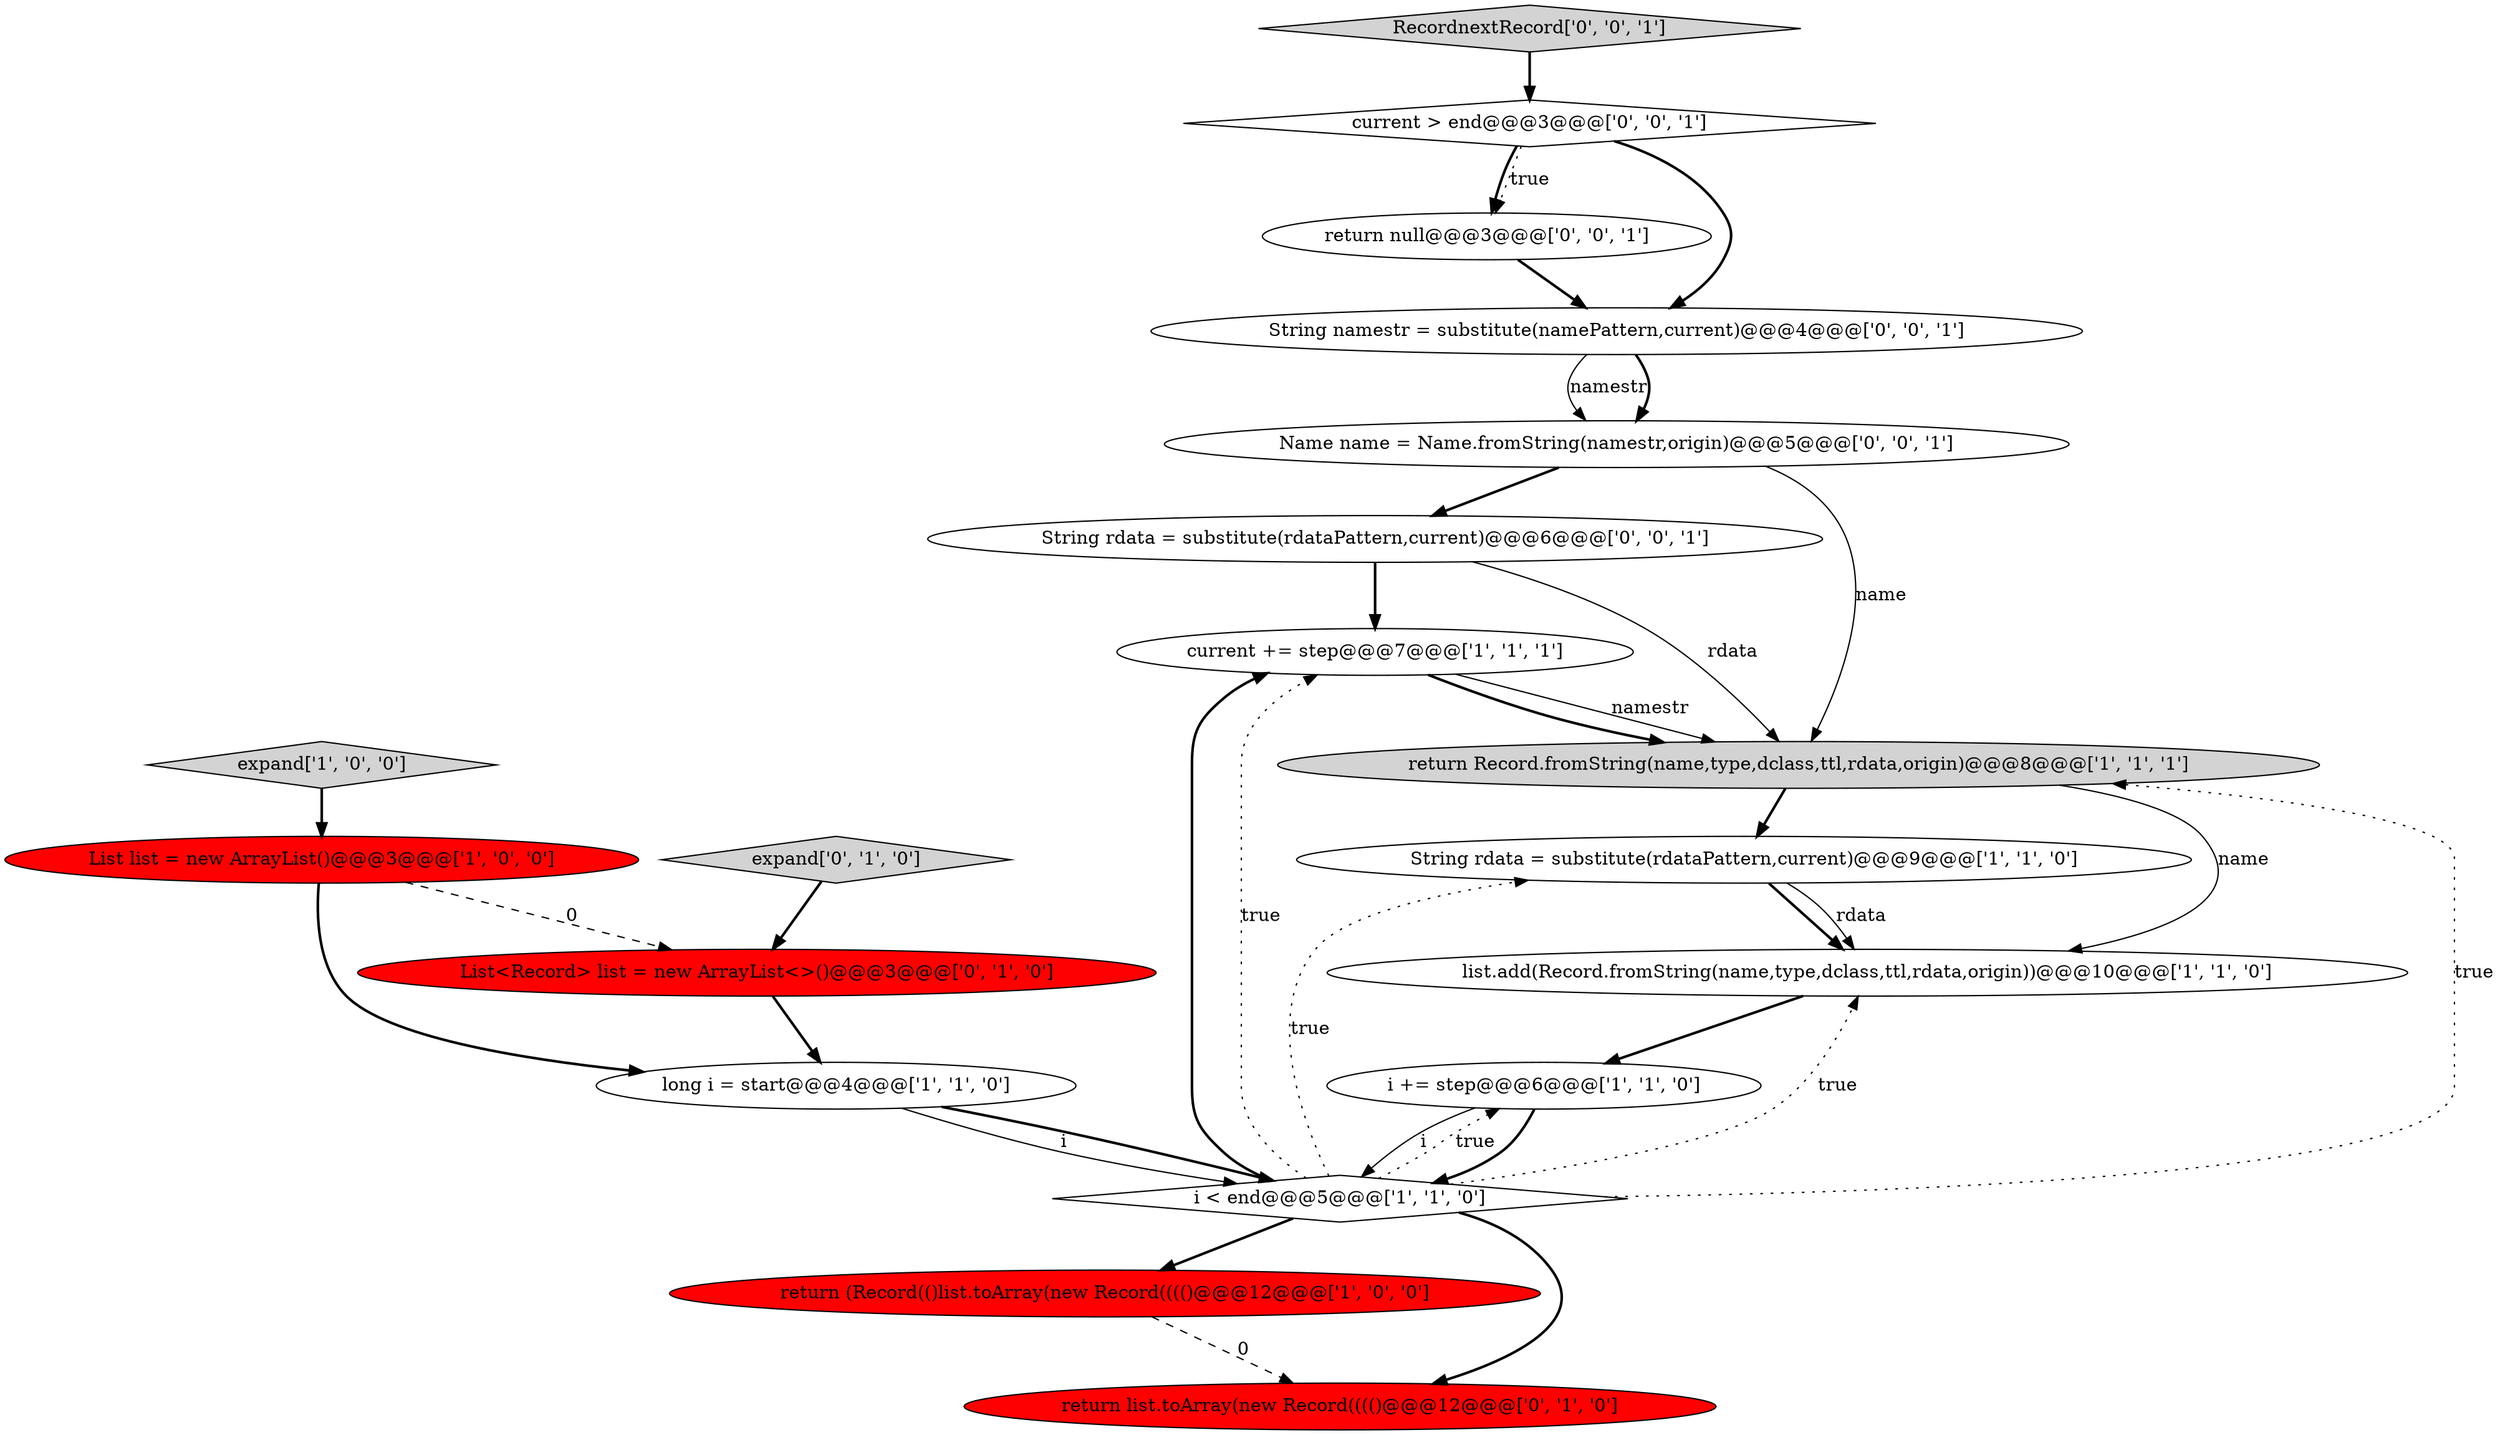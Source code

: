 digraph {
16 [style = filled, label = "String rdata = substitute(rdataPattern,current)@@@6@@@['0', '0', '1']", fillcolor = white, shape = ellipse image = "AAA0AAABBB3BBB"];
10 [style = filled, label = "List<Record> list = new ArrayList<>()@@@3@@@['0', '1', '0']", fillcolor = red, shape = ellipse image = "AAA1AAABBB2BBB"];
9 [style = filled, label = "List list = new ArrayList()@@@3@@@['1', '0', '0']", fillcolor = red, shape = ellipse image = "AAA1AAABBB1BBB"];
13 [style = filled, label = "Name name = Name.fromString(namestr,origin)@@@5@@@['0', '0', '1']", fillcolor = white, shape = ellipse image = "AAA0AAABBB3BBB"];
1 [style = filled, label = "long i = start@@@4@@@['1', '1', '0']", fillcolor = white, shape = ellipse image = "AAA0AAABBB1BBB"];
0 [style = filled, label = "String rdata = substitute(rdataPattern,current)@@@9@@@['1', '1', '0']", fillcolor = white, shape = ellipse image = "AAA0AAABBB1BBB"];
6 [style = filled, label = "current += step@@@7@@@['1', '1', '1']", fillcolor = white, shape = ellipse image = "AAA0AAABBB1BBB"];
5 [style = filled, label = "return (Record(()list.toArray(new Record(((()@@@12@@@['1', '0', '0']", fillcolor = red, shape = ellipse image = "AAA1AAABBB1BBB"];
14 [style = filled, label = "current > end@@@3@@@['0', '0', '1']", fillcolor = white, shape = diamond image = "AAA0AAABBB3BBB"];
15 [style = filled, label = "return null@@@3@@@['0', '0', '1']", fillcolor = white, shape = ellipse image = "AAA0AAABBB3BBB"];
3 [style = filled, label = "list.add(Record.fromString(name,type,dclass,ttl,rdata,origin))@@@10@@@['1', '1', '0']", fillcolor = white, shape = ellipse image = "AAA0AAABBB1BBB"];
11 [style = filled, label = "return list.toArray(new Record(((()@@@12@@@['0', '1', '0']", fillcolor = red, shape = ellipse image = "AAA1AAABBB2BBB"];
8 [style = filled, label = "return Record.fromString(name,type,dclass,ttl,rdata,origin)@@@8@@@['1', '1', '1']", fillcolor = lightgray, shape = ellipse image = "AAA0AAABBB1BBB"];
17 [style = filled, label = "String namestr = substitute(namePattern,current)@@@4@@@['0', '0', '1']", fillcolor = white, shape = ellipse image = "AAA0AAABBB3BBB"];
4 [style = filled, label = "i += step@@@6@@@['1', '1', '0']", fillcolor = white, shape = ellipse image = "AAA0AAABBB1BBB"];
12 [style = filled, label = "expand['0', '1', '0']", fillcolor = lightgray, shape = diamond image = "AAA0AAABBB2BBB"];
7 [style = filled, label = "expand['1', '0', '0']", fillcolor = lightgray, shape = diamond image = "AAA0AAABBB1BBB"];
2 [style = filled, label = "i < end@@@5@@@['1', '1', '0']", fillcolor = white, shape = diamond image = "AAA0AAABBB1BBB"];
18 [style = filled, label = "RecordnextRecord['0', '0', '1']", fillcolor = lightgray, shape = diamond image = "AAA0AAABBB3BBB"];
2->3 [style = dotted, label="true"];
0->3 [style = bold, label=""];
9->10 [style = dashed, label="0"];
2->0 [style = dotted, label="true"];
2->6 [style = bold, label=""];
16->6 [style = bold, label=""];
14->17 [style = bold, label=""];
6->8 [style = solid, label="namestr"];
4->2 [style = bold, label=""];
16->8 [style = solid, label="rdata"];
3->4 [style = bold, label=""];
13->16 [style = bold, label=""];
4->2 [style = solid, label="i"];
8->0 [style = bold, label=""];
7->9 [style = bold, label=""];
14->15 [style = dotted, label="true"];
15->17 [style = bold, label=""];
17->13 [style = solid, label="namestr"];
12->10 [style = bold, label=""];
8->3 [style = solid, label="name"];
5->11 [style = dashed, label="0"];
2->6 [style = dotted, label="true"];
1->2 [style = solid, label="i"];
6->8 [style = bold, label=""];
0->3 [style = solid, label="rdata"];
2->4 [style = dotted, label="true"];
13->8 [style = solid, label="name"];
14->15 [style = bold, label=""];
1->2 [style = bold, label=""];
17->13 [style = bold, label=""];
9->1 [style = bold, label=""];
10->1 [style = bold, label=""];
18->14 [style = bold, label=""];
2->11 [style = bold, label=""];
2->8 [style = dotted, label="true"];
2->5 [style = bold, label=""];
}
